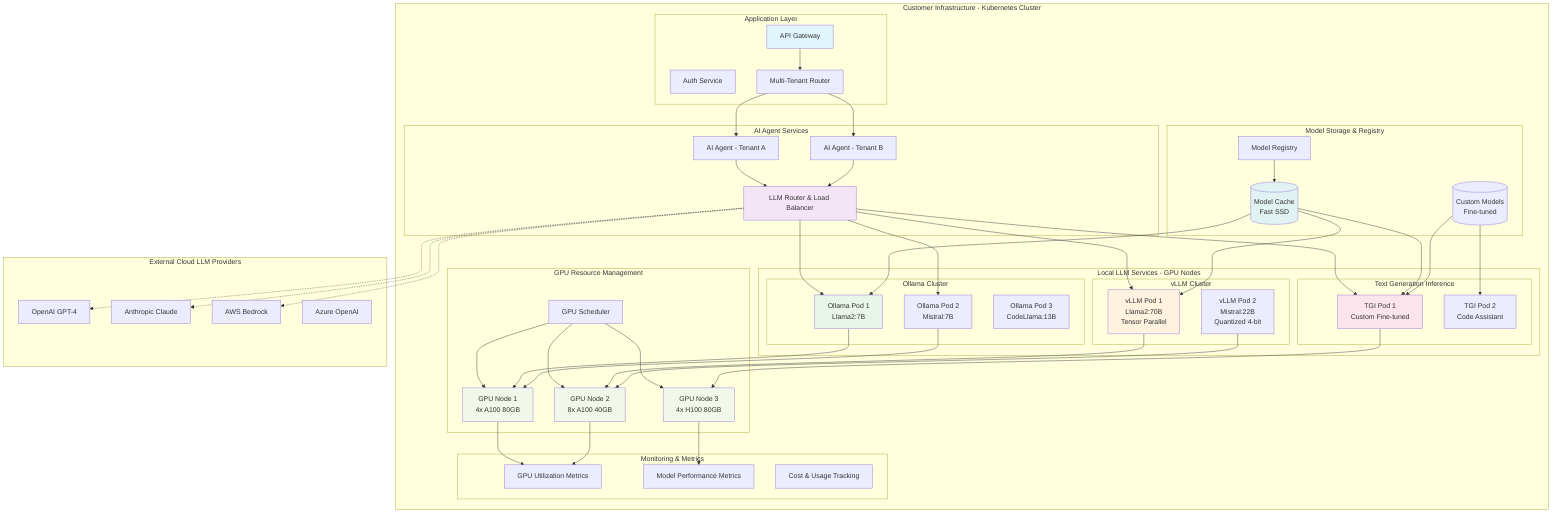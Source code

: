 graph TB
    subgraph "Customer Infrastructure - Kubernetes Cluster"
        subgraph "Application Layer"
            API[API Gateway]
            AUTH[Auth Service]
            ROUTER[Multi-Tenant Router]
        end
        
        subgraph "AI Agent Services"
            AGENT_A[AI Agent - Tenant A]
            AGENT_B[AI Agent - Tenant B]
            LLM_ROUTER[LLM Router & Load Balancer]
        end
        
        subgraph "Local LLM Services - GPU Nodes"
            subgraph "Ollama Cluster"
                OLLAMA_1[Ollama Pod 1<br/>Llama2:7B]
                OLLAMA_2[Ollama Pod 2<br/>Mistral:7B]
                OLLAMA_3[Ollama Pod 3<br/>CodeLlama:13B]
            end
            
            subgraph "vLLM Cluster"
                VLLM_1[vLLM Pod 1<br/>Llama2:70B<br/>Tensor Parallel]
                VLLM_2[vLLM Pod 2<br/>Mistral:22B<br/>Quantized 4-bit]
            end
            
            subgraph "Text Generation Inference"
                TGI_1[TGI Pod 1<br/>Custom Fine-tuned]
                TGI_2[TGI Pod 2<br/>Code Assistant]
            end
        end
        
        subgraph "GPU Resource Management"
            GPU_SCHEDULER[GPU Scheduler]
            NODE_1[GPU Node 1<br/>4x A100 80GB]
            NODE_2[GPU Node 2<br/>8x A100 40GB]
            NODE_3[GPU Node 3<br/>4x H100 80GB]
        end
        
        subgraph "Model Storage & Registry"
            MODEL_REGISTRY[Model Registry]
            MODEL_CACHE[(Model Cache<br/>Fast SSD)]
            CUSTOM_MODELS[(Custom Models<br/>Fine-tuned)]
        end
        
        subgraph "Monitoring & Metrics"
            GPU_METRICS[GPU Utilization Metrics]
            MODEL_METRICS[Model Performance Metrics]
            COST_TRACKING[Cost & Usage Tracking]
        end
    end
    
    subgraph "External Cloud LLM Providers"
        OPENAI[OpenAI GPT-4]
        ANTHROPIC[Anthropic Claude]
        AWS_BEDROCK[AWS Bedrock]
        AZURE_OPENAI[Azure OpenAI]
    end
    
    API --> ROUTER
    ROUTER --> AGENT_A
    ROUTER --> AGENT_B
    
    AGENT_A --> LLM_ROUTER
    AGENT_B --> LLM_ROUTER
    
    LLM_ROUTER --> OLLAMA_1
    LLM_ROUTER --> OLLAMA_2
    LLM_ROUTER --> VLLM_1
    LLM_ROUTER --> TGI_1
    
    LLM_ROUTER -.-> OPENAI
    LLM_ROUTER -.-> ANTHROPIC
    LLM_ROUTER -.-> AWS_BEDROCK
    
    GPU_SCHEDULER --> NODE_1
    GPU_SCHEDULER --> NODE_2
    GPU_SCHEDULER --> NODE_3
    
    OLLAMA_1 --> NODE_1
    OLLAMA_2 --> NODE_1
    VLLM_1 --> NODE_2
    VLLM_2 --> NODE_2
    TGI_1 --> NODE_3
    
    MODEL_REGISTRY --> MODEL_CACHE
    MODEL_CACHE --> OLLAMA_1
    MODEL_CACHE --> VLLM_1
    MODEL_CACHE --> TGI_1
    
    CUSTOM_MODELS --> TGI_1
    CUSTOM_MODELS --> TGI_2
    
    NODE_1 --> GPU_METRICS
    NODE_2 --> GPU_METRICS
    NODE_3 --> MODEL_METRICS
    
    style API fill:#e1f5fe
    style LLM_ROUTER fill:#f3e5f5
    style OLLAMA_1 fill:#e8f5e8
    style VLLM_1 fill:#fff3e0
    style TGI_1 fill:#fce4ec
    style NODE_1 fill:#f1f8e9
    style NODE_2 fill:#f1f8e9
    style NODE_3 fill:#f1f8e9
    style MODEL_CACHE fill:#e0f2f1